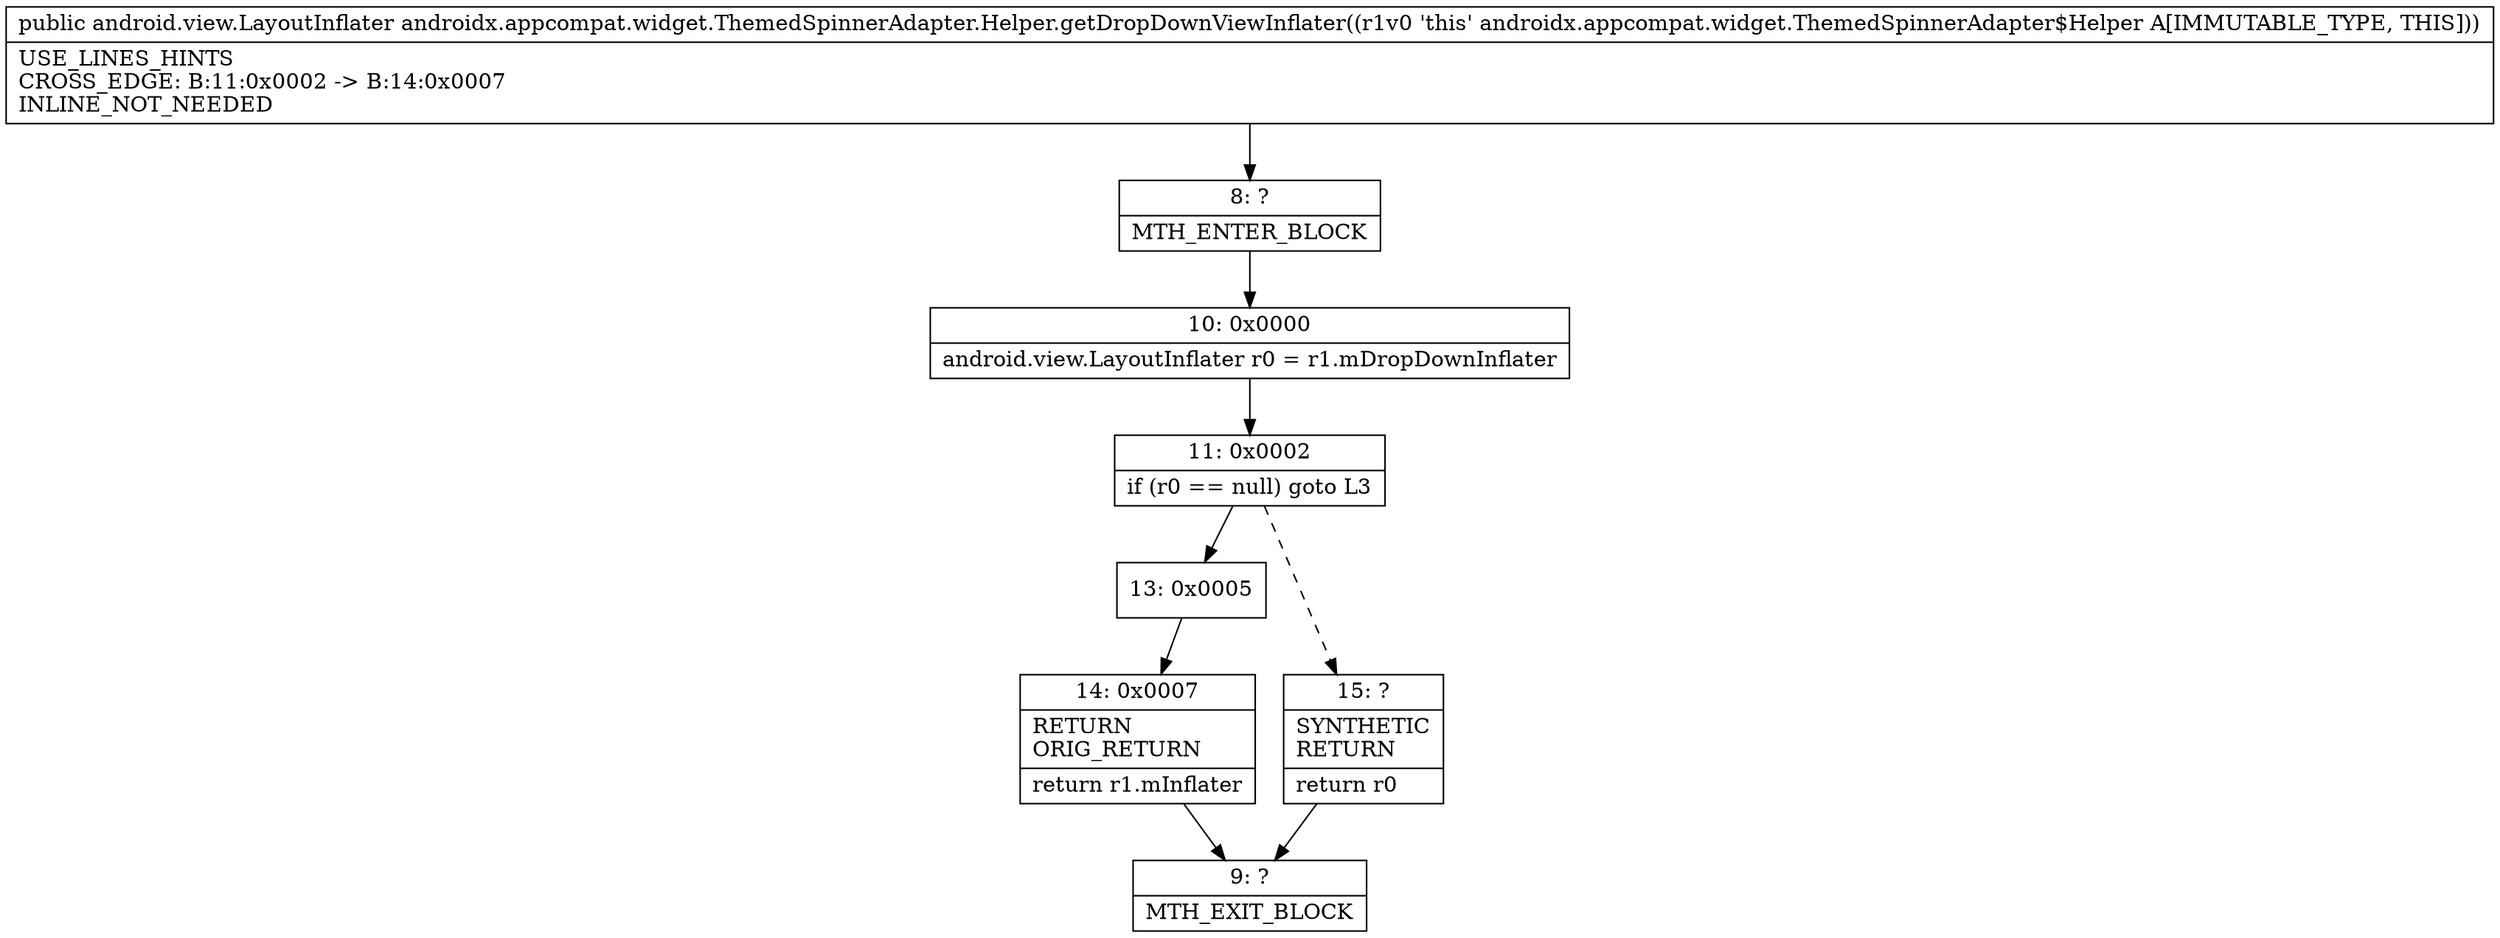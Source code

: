 digraph "CFG forandroidx.appcompat.widget.ThemedSpinnerAdapter.Helper.getDropDownViewInflater()Landroid\/view\/LayoutInflater;" {
Node_8 [shape=record,label="{8\:\ ?|MTH_ENTER_BLOCK\l}"];
Node_10 [shape=record,label="{10\:\ 0x0000|android.view.LayoutInflater r0 = r1.mDropDownInflater\l}"];
Node_11 [shape=record,label="{11\:\ 0x0002|if (r0 == null) goto L3\l}"];
Node_13 [shape=record,label="{13\:\ 0x0005}"];
Node_14 [shape=record,label="{14\:\ 0x0007|RETURN\lORIG_RETURN\l|return r1.mInflater\l}"];
Node_9 [shape=record,label="{9\:\ ?|MTH_EXIT_BLOCK\l}"];
Node_15 [shape=record,label="{15\:\ ?|SYNTHETIC\lRETURN\l|return r0\l}"];
MethodNode[shape=record,label="{public android.view.LayoutInflater androidx.appcompat.widget.ThemedSpinnerAdapter.Helper.getDropDownViewInflater((r1v0 'this' androidx.appcompat.widget.ThemedSpinnerAdapter$Helper A[IMMUTABLE_TYPE, THIS]))  | USE_LINES_HINTS\lCROSS_EDGE: B:11:0x0002 \-\> B:14:0x0007\lINLINE_NOT_NEEDED\l}"];
MethodNode -> Node_8;Node_8 -> Node_10;
Node_10 -> Node_11;
Node_11 -> Node_13;
Node_11 -> Node_15[style=dashed];
Node_13 -> Node_14;
Node_14 -> Node_9;
Node_15 -> Node_9;
}

